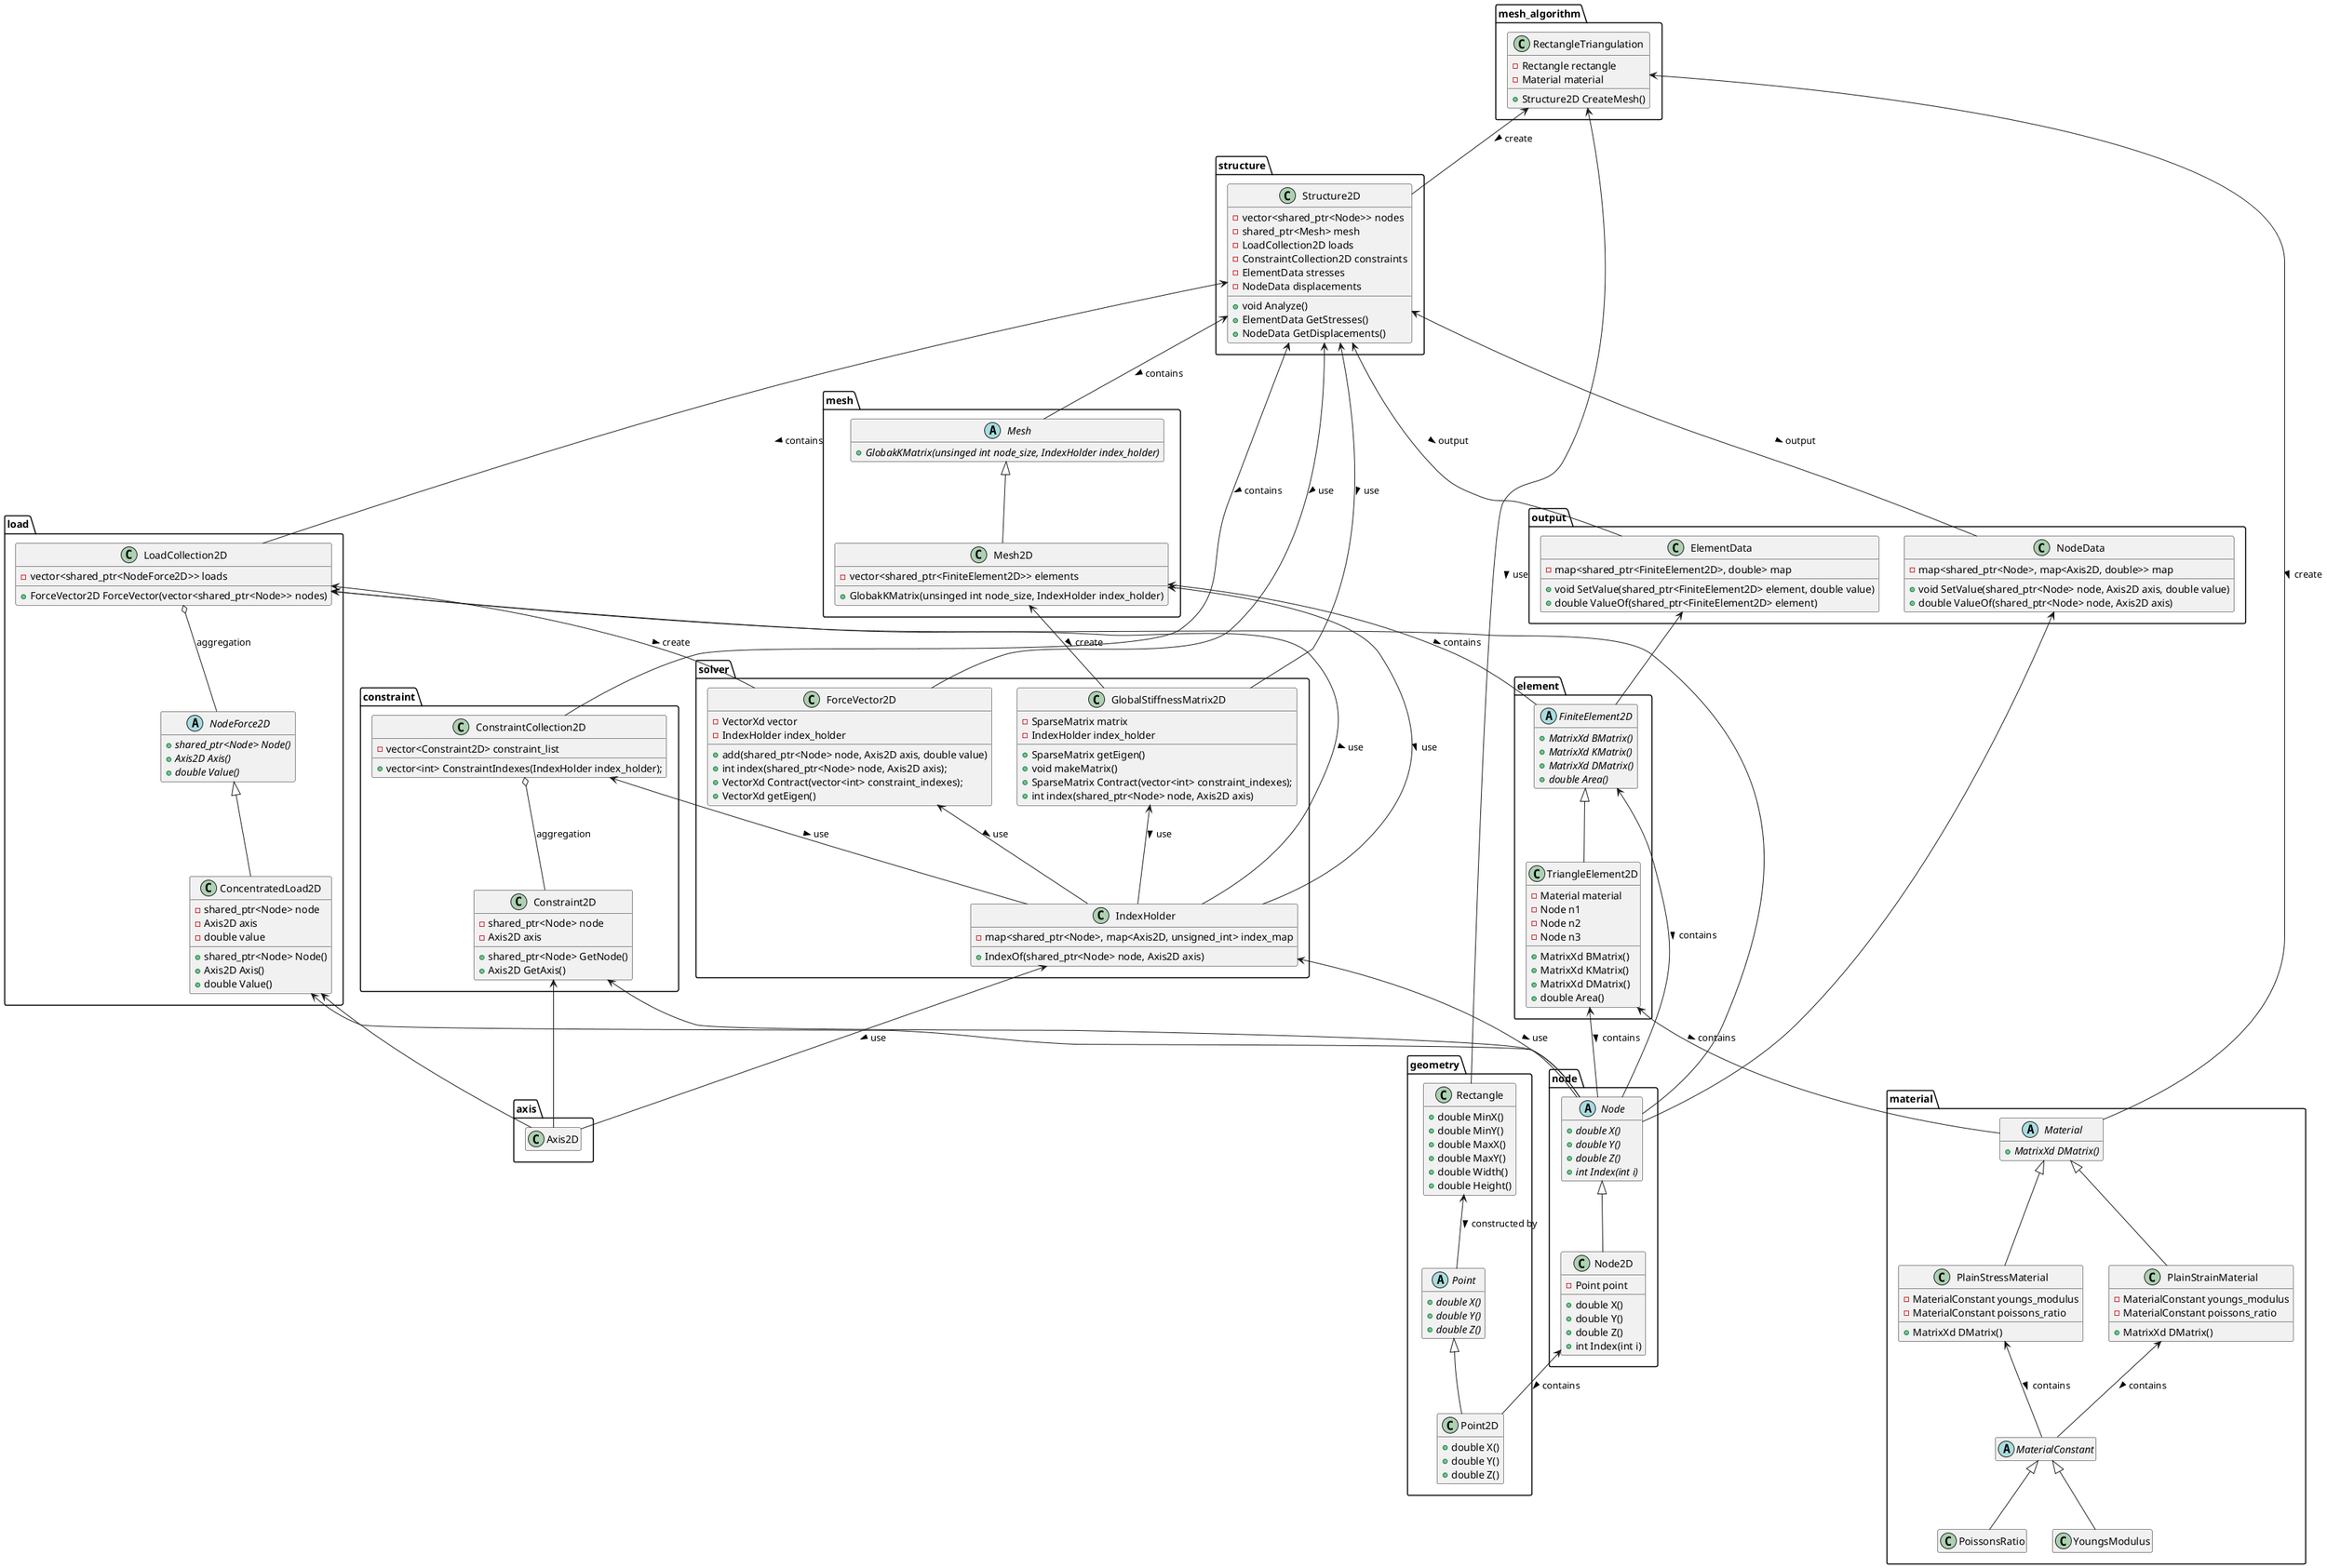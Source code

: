 @startuml

hide empty members

package structure {
    class Structure2D {
        - vector<shared_ptr<Node>> nodes
        - shared_ptr<Mesh> mesh
        - LoadCollection2D loads 
        - ConstraintCollection2D constraints
        - ElementData stresses
        - NodeData displacements
        + void Analyze()
        + ElementData GetStresses()
        + NodeData GetDisplacements()
    }
}

package axis {
    class Axis2D
}

package load {
    abstract class NodeForce2D {
        + {abstract} shared_ptr<Node> Node()
        + {abstract} Axis2D Axis()
        + {abstract} double Value()
    }
    class LoadCollection2D {
        + ForceVector2D ForceVector(vector<shared_ptr<Node>> nodes)
        - vector<shared_ptr<NodeForce2D>> loads
    }
    class ConcentratedLoad2D extends NodeForce2D {
        + shared_ptr<Node> Node()
        + Axis2D Axis()
        + double Value()
        - shared_ptr<Node> node 
        - Axis2D axis
        - double value
    }
}

package constraint {
    class ConstraintCollection2D {
        - vector<Constraint2D> constraint_list
        + vector<int> ConstraintIndexes(IndexHolder index_holder);
    }
    class Constraint2D {
        - shared_ptr<Node> node
        - Axis2D axis
        + shared_ptr<Node> GetNode()
        + Axis2D GetAxis()
    }
}

package solver {
    class GlobalStiffnessMatrix2D {
        + SparseMatrix getEigen()
        + void makeMatrix()
        + SparseMatrix Contract(vector<int> constraint_indexes);
        + int index(shared_ptr<Node> node, Axis2D axis)
        - SparseMatrix matrix
        - IndexHolder index_holder
    }
    class ForceVector2D {
        + add(shared_ptr<Node> node, Axis2D axis, double value)
        + int index(shared_ptr<Node> node, Axis2D axis);
        + VectorXd Contract(vector<int> constraint_indexes);
        + VectorXd getEigen()
        - VectorXd vector
        - IndexHolder index_holder
    }
    class IndexHolder {
        + IndexOf(shared_ptr<Node> node, Axis2D axis)
        - map<shared_ptr<Node>, map<Axis2D, unsigned_int> index_map
    }
}

package geometry {
    abstract class Point {
        + {abstract} double X()
        + {abstract} double Y()
        + {abstract} double Z()
    }
    class Point2D extends Point {
        + double X()
        + double Y()
        + double Z()
    }
    class Rectangle {
        + double MinX()
        + double MinY()
        + double MaxX()
        + double MaxY()
        + double Width()
        + double Height()
    }
}

package mesh {
    abstract class Mesh {
        + {abstract} GlobakKMatrix(unsinged int node_size, IndexHolder index_holder)
    }
    class Mesh2D extends Mesh {
        - vector<shared_ptr<FiniteElement2D>> elements
        + GlobakKMatrix(unsinged int node_size, IndexHolder index_holder)
    }
}

package mesh_algorithm {
    class RectangleTriangulation {
        + Structure2D CreateMesh()
        - Rectangle rectangle
        - Material material
    }
}

package element {
    abstract class FiniteElement2D {
        + {abstract} MatrixXd BMatrix()
        + {abstract} MatrixXd KMatrix()
        + {abstract} MatrixXd DMatrix()
        + {abstract} double Area()
    }
    class TriangleElement2D extends FiniteElement2D {
        + MatrixXd BMatrix()
        + MatrixXd KMatrix()
        + MatrixXd DMatrix()
        + double Area()
        - Material material
        - Node n1
        - Node n2
        - Node n3
    }
}

package material {
    abstract class Material {
        + {abstract} MatrixXd DMatrix()
    }
    class PlainStressMaterial extends Material {
        - MaterialConstant youngs_modulus
        - MaterialConstant poissons_ratio
        + MatrixXd DMatrix()
    }
    class PlainStrainMaterial extends Material {
        - MaterialConstant youngs_modulus
        - MaterialConstant poissons_ratio
        + MatrixXd DMatrix()
    }
    abstract class MaterialConstant
    class PoissonsRatio extends MaterialConstant
    class YoungsModulus extends MaterialConstant
}

package node {
    abstract class Node {
        + {abstract} double X()
        + {abstract} double Y()
        + {abstract} double Z()
        + {abstract} int Index(int i)
    }
    class Node2D extends Node {
        - Point point 
        + double X()
        + double Y()
        + double Z()
        + int Index(int i)
    }
}

package output {
    class ElementData {
        + void SetValue(shared_ptr<FiniteElement2D> element, double value)
        + double ValueOf(shared_ptr<FiniteElement2D> element)
        - map<shared_ptr<FiniteElement2D>, double> map
    }
    class NodeData {
        + void SetValue(shared_ptr<Node> node, Axis2D axis, double value)
        + double ValueOf(shared_ptr<Node> node, Axis2D axis)
        - map<shared_ptr<Node>, map<Axis2D, double>> map
    }
}

Constraint2D <-- Axis2D
Constraint2D <-- Node
ConstraintCollection2D o-- Constraint2D : aggregation
ConstraintCollection2D <-- IndexHolder : use >
ConcentratedLoad2D <-- Axis2D 
ConcentratedLoad2D <-- Node
Structure2D <-- ForceVector2D : use >
Structure2D <-- GlobalStiffnessMatrix2D : use >
ForceVector2D <-- IndexHolder : use >
FiniteElement2D <-- Node : contains >
GlobalStiffnessMatrix2D <-- IndexHolder : use >
IndexHolder <-- Axis2D : use >
IndexHolder <-- Node : use >
LoadCollection2D o-- NodeForce2D : aggregation
LoadCollection2D <-- ForceVector2D : create >
LoadCollection2D <-- IndexHolder : use >
LoadCollection2D <-- Node
Mesh2D <-- GlobalStiffnessMatrix2D : create >
Mesh2D <-- IndexHolder : use >
Mesh2D <-- FiniteElement2D : contains >
Node2D <-- Point2D : contains >
PlainStrainMaterial <-- MaterialConstant : contains >
PlainStressMaterial <-- MaterialConstant : contains >
Rectangle <-- Point : constructed by >
RectangleTriangulation <-- Material : create >
RectangleTriangulation <-- Structure2D : create >
RectangleTriangulation <-- Rectangle : use >
Structure2D <-- Mesh : contains >
Structure2D <-- ConstraintCollection2D : contains >
Structure2D <-- LoadCollection2D : contains >
TriangleElement2D <-- Node : contains >
TriangleElement2D <-- Material : contains >
ElementData <-- FiniteElement2D
NodeData <-- Node
Structure2D <-- ElementData : output >
Structure2D <-- NodeData : output >

@enduml
